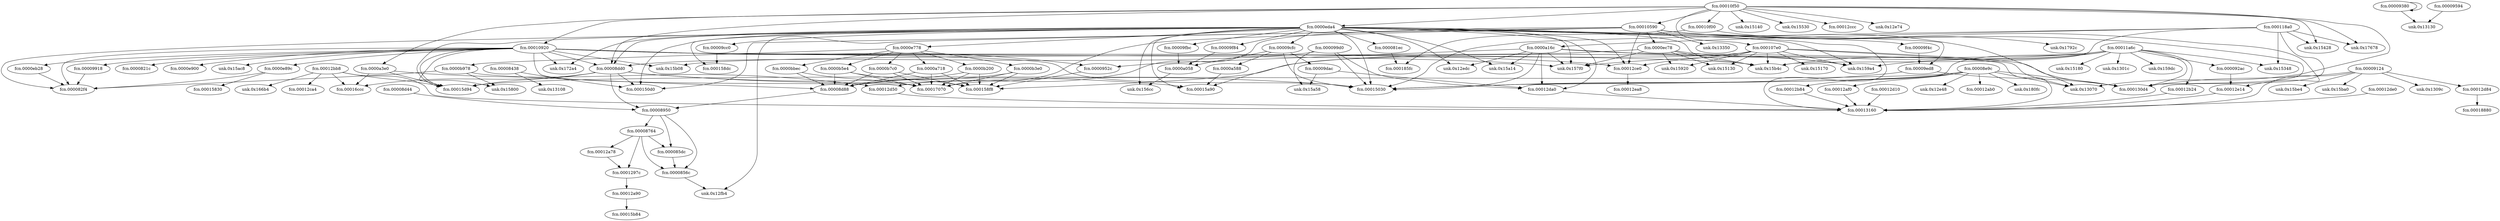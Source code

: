 digraph code {
  "0x0000856c" [label="fcn.0000856c"];
  "0x0000856c" -> "0x00012fb4";
  "0x00012fb4" [label="unk.0x12fb4"];
  "0x000085dc" [label="fcn.000085dc"];
  "0x000085dc" -> "0x0000856c";
  "0x0000856c" [label="fcn.0000856c"];
  "0x00012a78" [label="fcn.00012a78"];
  "0x00012a78" -> "0x0001297c";
  "0x0001297c" [label="fcn.0001297c"];
  "0x0001297c" [label="fcn.0001297c"];
  "0x0001297c" -> "0x00012a90";
  "0x00012a90" [label="fcn.00012a90"];
  "0x00012a90" [label="fcn.00012a90"];
  "0x00012a90" -> "0x00015b84";
  "0x00015b84" [label="fcn.00015b84"];
  "0x00008764" [label="fcn.00008764"];
  "0x00008764" -> "0x000085dc";
  "0x000085dc" [label="fcn.000085dc"];
  "0x00008764" -> "0x00012a78";
  "0x00012a78" [label="fcn.00012a78"];
  "0x00008764" -> "0x0001297c";
  "0x0001297c" [label="fcn.0001297c"];
  "0x00008764" -> "0x0000856c";
  "0x0000856c" [label="fcn.0000856c"];
  "0x00008950" [label="fcn.00008950"];
  "0x00008950" -> "0x000085dc";
  "0x000085dc" [label="fcn.000085dc"];
  "0x00008950" -> "0x00008764";
  "0x00008764" [label="fcn.00008764"];
  "0x00008950" -> "0x0000856c";
  "0x0000856c" [label="fcn.0000856c"];
  "0x00012b84" [label="fcn.00012b84"];
  "0x00012b84" -> "0x00013160";
  "0x00013160" [label="fcn.00013160"];
  "0x00012af0" [label="fcn.00012af0"];
  "0x00012af0" -> "0x00013160";
  "0x00013160" [label="fcn.00013160"];
  "0x00012d84" [label="fcn.00012d84"];
  "0x00012d84" -> "0x00018880";
  "0x00018880" [label="fcn.00018880"];
  "0x00012e14" [label="fcn.00012e14"];
  "0x00012e14" -> "0x00013160";
  "0x00013160" [label="fcn.00013160"];
  "0x00009380" [label="fcn.00009380"];
  "0x00009380" -> "0x00009380";
  "0x00009380" [label="fcn.00009380"];
  "0x00009380" -> "0x00013130";
  "0x00013130" [label="unk.0x13130"];
  "0x00012b24" [label="fcn.00012b24"];
  "0x00012b24" -> "0x00013160";
  "0x00013160" [label="fcn.00013160"];
  "0x00009594" [label="fcn.00009594"];
  "0x00009594" -> "0x00013130";
  "0x00013130" [label="unk.0x13130"];
  "0x000092ac" [label="fcn.000092ac"];
  "0x000092ac" -> "0x00012e14";
  "0x00012e14" [label="fcn.00012e14"];
  "0x00012da0" [label="fcn.00012da0"];
  "0x00012da0" -> "0x00013160";
  "0x00013160" [label="fcn.00013160"];
  "0x00008dd0" [label="fcn.00008dd0"];
  "0x00008dd0" -> "0x00015d94";
  "0x00015d94" [label="fcn.00015d94"];
  "0x00008dd0" -> "0x00015030";
  "0x00015030" [label="fcn.00015030"];
  "0x00008dd0" -> "0x00008950";
  "0x00008950" [label="fcn.00008950"];
  "0x00008dd0" -> "0x000150d0";
  "0x000150d0" [label="fcn.000150d0"];
  "0x00008dd0" -> "0x00015a90";
  "0x00015a90" [label="fcn.00015a90"];
  "0x00008dd0" -> "0x00016ccc";
  "0x00016ccc" [label="fcn.00016ccc"];
  "0x00009dac" [label="fcn.00009dac"];
  "0x00009dac" -> "0x00012da0";
  "0x00012da0" [label="fcn.00012da0"];
  "0x00009dac" -> "0x00015a58";
  "0x00015a58" [label="unk.0x15a58"];
  "0x0000a588" [label="fcn.0000a588"];
  "0x0000a588" -> "0x00015a90";
  "0x00015a90" [label="fcn.00015a90"];
  "0x0000a058" [label="fcn.0000a058"];
  "0x0000a058" -> "0x000156cc";
  "0x000156cc" [label="unk.0x156cc"];
  "0x00009ed8" [label="fcn.00009ed8"];
  "0x00009ed8" -> "0x000130d4";
  "0x000130d4" [label="fcn.000130d4"];
  "0x00009ed8" -> "0x00015030";
  "0x00015030" [label="fcn.00015030"];
  "0x00009f84" [label="fcn.00009f84"];
  "0x00009f84" -> "0x0000a058";
  "0x0000a058" [label="fcn.0000a058"];
  "0x00009fbc" [label="fcn.00009fbc"];
  "0x00009fbc" -> "0x0000a058";
  "0x0000a058" [label="fcn.0000a058"];
  "0x0000952c" [label="fcn.0000952c"];
  "0x0000952c" -> "0x000158f8";
  "0x000158f8" [label="fcn.000158f8"];
  "0x00012d50" [label="fcn.00012d50"];
  "0x00012d50" -> "0x00013160";
  "0x00013160" [label="fcn.00013160"];
  "0x00008d88" [label="fcn.00008d88"];
  "0x00008d88" -> "0x00008950";
  "0x00008950" [label="fcn.00008950"];
  "0x0000a718" [label="fcn.0000a718"];
  "0x0000a718" -> "0x00017070";
  "0x00017070" [label="fcn.00017070"];
  "0x0000a718" -> "0x00008d88";
  "0x00008d88" [label="fcn.00008d88"];
  "0x0000a718" -> "0x000158f8";
  "0x000158f8" [label="fcn.000158f8"];
  "0x0000b200" [label="fcn.0000b200"];
  "0x0000b200" -> "0x00017070";
  "0x00017070" [label="fcn.00017070"];
  "0x0000b200" -> "0x00008d88";
  "0x00008d88" [label="fcn.00008d88"];
  "0x0000b200" -> "0x000158f8";
  "0x000158f8" [label="fcn.000158f8"];
  "0x0000b3e0" [label="fcn.0000b3e0"];
  "0x0000b3e0" -> "0x00017070";
  "0x00017070" [label="fcn.00017070"];
  "0x0000b3e0" -> "0x00008d88";
  "0x00008d88" [label="fcn.00008d88"];
  "0x0000b3e0" -> "0x000158f8";
  "0x000158f8" [label="fcn.000158f8"];
  "0x0000b5e4" [label="fcn.0000b5e4"];
  "0x0000b5e4" -> "0x00017070";
  "0x00017070" [label="fcn.00017070"];
  "0x0000b5e4" -> "0x00008d88";
  "0x00008d88" [label="fcn.00008d88"];
  "0x0000b5e4" -> "0x000158f8";
  "0x000158f8" [label="fcn.000158f8"];
  "0x0000b7c0" [label="fcn.0000b7c0"];
  "0x0000b7c0" -> "0x00017070";
  "0x00017070" [label="fcn.00017070"];
  "0x0000b7c0" -> "0x00008d88";
  "0x00008d88" [label="fcn.00008d88"];
  "0x0000b7c0" -> "0x000158f8";
  "0x000158f8" [label="fcn.000158f8"];
  "0x0000bbec" [label="fcn.0000bbec"];
  "0x0000bbec" -> "0x00017070";
  "0x00017070" [label="fcn.00017070"];
  "0x0000bbec" -> "0x00008d88";
  "0x00008d88" [label="fcn.00008d88"];
  "0x0000b978" [label="fcn.0000b978"];
  "0x0000b978" -> "0x000082f4";
  "0x000082f4" [label="fcn.000082f4"];
  "0x0000b978" -> "0x00008d88";
  "0x00008d88" [label="fcn.00008d88"];
  "0x0000b978" -> "0x00015800";
  "0x00015800" [label="unk.0x15800"];
  "0x00012ce0" [label="fcn.00012ce0"];
  "0x00012ce0" -> "0x00012ea8";
  "0x00012ea8" [label="fcn.00012ea8"];
  "0x0000e778" [label="fcn.0000e778"];
  "0x0000e778" -> "0x0000a718";
  "0x0000a718" [label="fcn.0000a718"];
  "0x0000e778" -> "0x0000b200";
  "0x0000b200" [label="fcn.0000b200"];
  "0x0000e778" -> "0x0000b3e0";
  "0x0000b3e0" [label="fcn.0000b3e0"];
  "0x0000e778" -> "0x0000b5e4";
  "0x0000b5e4" [label="fcn.0000b5e4"];
  "0x0000e778" -> "0x0000b7c0";
  "0x0000b7c0" [label="fcn.0000b7c0"];
  "0x0000e778" -> "0x0000bbec";
  "0x0000bbec" [label="fcn.0000bbec"];
  "0x0000e778" -> "0x0000b978";
  "0x0000b978" [label="fcn.0000b978"];
  "0x00009f4c" [label="fcn.00009f4c"];
  "0x00009f4c" -> "0x00009ed8";
  "0x00009ed8" [label="fcn.00009ed8"];
  "0x00009cfc" [label="fcn.00009cfc"];
  "0x00009cfc" -> "0x00015030";
  "0x00015030" [label="fcn.00015030"];
  "0x00009cfc" -> "0x00009dac";
  "0x00009dac" [label="fcn.00009dac"];
  "0x00009cfc" -> "0x0000a588";
  "0x0000a588" [label="fcn.0000a588"];
  "0x00009cfc" -> "0x0000a058";
  "0x0000a058" [label="fcn.0000a058"];
  "0x000081ec" [label="fcn.000081ec"];
  "0x000081ec" -> "0x000185fc";
  "0x000185fc" [label="fcn.000185fc"];
  "0x00009cc0" [label="fcn.00009cc0"];
  "0x00009cc0" -> "0x000158dc";
  "0x000158dc" [label="fcn.000158dc"];
  "0x0000ec78" [label="fcn.0000ec78"];
  "0x0000ec78" -> "0x00015920";
  "0x00015920" [label="unk.0x15920"];
  "0x0000ec78" -> "0x00015130";
  "0x00015130" [label="unk.0x15130"];
  "0x0000ec78" -> "0x000157f0";
  "0x000157f0" [label="unk.0x157f0"];
  "0x0000ec78" -> "0x00015b4c";
  "0x00015b4c" [label="unk.0x15b4c"];
  "0x0000ec78" -> "0x00015b08";
  "0x00015b08" [label="unk.0x15b08"];
  "0x0000ec78" -> "0x000159a4";
  "0x000159a4" [label="unk.0x159a4"];
  "0x00009918" [label="fcn.00009918"];
  "0x00009918" -> "0x000082f4";
  "0x000082f4" [label="fcn.000082f4"];
  "0x0000e89c" [label="fcn.0000e89c"];
  "0x0000e89c" -> "0x00015830";
  "0x00015830" [label="fcn.00015830"];
  "0x0000e89c" -> "0x000082f4";
  "0x000082f4" [label="fcn.000082f4"];
  "0x0000eb28" [label="fcn.0000eb28"];
  "0x0000eb28" -> "0x000082f4";
  "0x000082f4" [label="fcn.000082f4"];
  "0x0000a3e0" [label="fcn.0000a3e0"];
  "0x0000a3e0" -> "0x00012d50";
  "0x00012d50" [label="fcn.00012d50"];
  "0x0000a3e0" -> "0x00015d94";
  "0x00015d94" [label="fcn.00015d94"];
  "0x0000a3e0" -> "0x00016ccc";
  "0x00016ccc" [label="fcn.00016ccc"];
  "0x0000eda4" [label="fcn.0000eda4"];
  "0x0000eda4" -> "0x00012ce0";
  "0x00012ce0" [label="fcn.00012ce0"];
  "0x0000eda4" -> "0x000082f4";
  "0x000082f4" [label="fcn.000082f4"];
  "0x0000eda4" -> "0x000172a4";
  "0x000172a4" [label="unk.0x172a4"];
  "0x0000eda4" -> "0x000157f0";
  "0x000157f0" [label="unk.0x157f0"];
  "0x0000eda4" -> "0x00015030";
  "0x00015030" [label="fcn.00015030"];
  "0x0000eda4" -> "0x00015d94";
  "0x00015d94" [label="fcn.00015d94"];
  "0x0000eda4" -> "0x0000e778";
  "0x0000e778" [label="fcn.0000e778"];
  "0x0000eda4" -> "0x00015b4c";
  "0x00015b4c" [label="unk.0x15b4c"];
  "0x0000eda4" -> "0x00012edc";
  "0x00012edc" [label="unk.0x12edc"];
  "0x0000eda4" -> "0x000159a4";
  "0x000159a4" [label="unk.0x159a4"];
  "0x0000eda4" -> "0x00013160";
  "0x00013160" [label="fcn.00013160"];
  "0x0000eda4" -> "0x00009f4c";
  "0x00009f4c" [label="fcn.00009f4c"];
  "0x0000eda4" -> "0x00009ed8";
  "0x00009ed8" [label="fcn.00009ed8"];
  "0x0000eda4" -> "0x00012da0";
  "0x00012da0" [label="fcn.00012da0"];
  "0x0000eda4" -> "0x00015a14";
  "0x00015a14" [label="unk.0x15a14"];
  "0x0000eda4" -> "0x00009cfc";
  "0x00009cfc" [label="fcn.00009cfc"];
  "0x0000eda4" -> "0x00009fbc";
  "0x00009fbc" [label="fcn.00009fbc"];
  "0x0000eda4" -> "0x000150d0";
  "0x000150d0" [label="fcn.000150d0"];
  "0x0000eda4" -> "0x00015a90";
  "0x00015a90" [label="fcn.00015a90"];
  "0x0000eda4" -> "0x00009f84";
  "0x00009f84" [label="fcn.00009f84"];
  "0x0000eda4" -> "0x000081ec";
  "0x000081ec" [label="fcn.000081ec"];
  "0x0000eda4" -> "0x00009cc0";
  "0x00009cc0" [label="fcn.00009cc0"];
  "0x0000eda4" -> "0x00008dd0";
  "0x00008dd0" [label="fcn.00008dd0"];
  "0x0000eda4" -> "0x000156cc";
  "0x000156cc" [label="unk.0x156cc"];
  "0x0000eda4" -> "0x000158dc";
  "0x000158dc" [label="fcn.000158dc"];
  "0x00010f00" [label="fcn.00010f00"];
  "0x00010f00" -> "0x000185fc";
  "0x000185fc" [label="fcn.000185fc"];
  "0x00010f00" -> "0x0001792c";
  "0x0001792c" [label="unk.0x1792c"];
  "0x00010590" [label="fcn.00010590"];
  "0x00010590" -> "0x00012ce0";
  "0x00012ce0" [label="fcn.00012ce0"];
  "0x00010590" -> "0x00017070";
  "0x00017070" [label="fcn.00017070"];
  "0x00010590" -> "0x00013350";
  "0x00013350" [label="unk.0x13350"];
  "0x00010590" -> "0x00012d50";
  "0x00012d50" [label="fcn.00012d50"];
  "0x00010590" -> "0x0000ec78";
  "0x0000ec78" [label="fcn.0000ec78"];
  "0x00010590" -> "0x000150d0";
  "0x000150d0" [label="fcn.000150d0"];
  "0x00010590" -> "0x00012fb4";
  "0x00012fb4" [label="unk.0x12fb4"];
  "0x00010590" -> "0x00012e14";
  "0x00012e14" [label="fcn.00012e14"];
  "0x00010590" -> "0x000130d4";
  "0x000130d4" [label="fcn.000130d4"];
  "0x00010590" -> "0x00013070";
  "0x00013070" [label="unk.0x13070"];
  "0x00010920" [label="fcn.00010920"];
  "0x00010920" -> "0x000082f4";
  "0x000082f4" [label="fcn.000082f4"];
  "0x00010920" -> "0x000157f0";
  "0x000157f0" [label="unk.0x157f0"];
  "0x00010920" -> "0x0000952c";
  "0x0000952c" [label="fcn.0000952c"];
  "0x00010920" -> "0x00015030";
  "0x00015030" [label="fcn.00015030"];
  "0x00010920" -> "0x00015b4c";
  "0x00015b4c" [label="unk.0x15b4c"];
  "0x00010920" -> "0x00008dd0";
  "0x00008dd0" [label="fcn.00008dd0"];
  "0x00010920" -> "0x00015d94";
  "0x00015d94" [label="fcn.00015d94"];
  "0x00010920" -> "0x00009918";
  "0x00009918" [label="fcn.00009918"];
  "0x00010920" -> "0x00012ce0";
  "0x00012ce0" [label="fcn.00012ce0"];
  "0x00010920" -> "0x00015ac8";
  "0x00015ac8" [label="unk.0x15ac8"];
  "0x00010920" -> "0x00015b08";
  "0x00015b08" [label="unk.0x15b08"];
  "0x00010920" -> "0x000172a4";
  "0x000172a4" [label="unk.0x172a4"];
  "0x00010920" -> "0x00017070";
  "0x00017070" [label="fcn.00017070"];
  "0x00010920" -> "0x0000821c";
  "0x0000821c" [label="fcn.0000821c"];
  "0x00010920" -> "0x0000e89c";
  "0x0000e89c" [label="fcn.0000e89c"];
  "0x00010920" -> "0x00015800";
  "0x00015800" [label="unk.0x15800"];
  "0x00010920" -> "0x0000eb28";
  "0x0000eb28" [label="fcn.0000eb28"];
  "0x00010920" -> "0x0000e900";
  "0x0000e900" [label="fcn.0000e900"];
  "0x000107e0" [label="fcn.000107e0"];
  "0x000107e0" -> "0x00015b4c";
  "0x00015b4c" [label="unk.0x15b4c"];
  "0x000107e0" -> "0x00012ce0";
  "0x00012ce0" [label="fcn.00012ce0"];
  "0x000107e0" -> "0x00015920";
  "0x00015920" [label="unk.0x15920"];
  "0x000107e0" -> "0x00015170";
  "0x00015170" [label="unk.0x15170"];
  "0x000107e0" -> "0x00015130";
  "0x00015130" [label="unk.0x15130"];
  "0x000107e0" -> "0x00015a90";
  "0x00015a90" [label="fcn.00015a90"];
  "0x000107e0" -> "0x000159a4";
  "0x000159a4" [label="unk.0x159a4"];
  "0x000107e0" -> "0x000130d4";
  "0x000130d4" [label="fcn.000130d4"];
  "0x000107e0" -> "0x00013070";
  "0x00013070" [label="unk.0x13070"];
  "0x0000a16c" [label="fcn.0000a16c"];
  "0x0000a16c" -> "0x00012edc";
  "0x00012edc" [label="unk.0x12edc"];
  "0x0000a16c" -> "0x000157f0";
  "0x000157f0" [label="unk.0x157f0"];
  "0x0000a16c" -> "0x0000952c";
  "0x0000952c" [label="fcn.0000952c"];
  "0x0000a16c" -> "0x00015030";
  "0x00015030" [label="fcn.00015030"];
  "0x0000a16c" -> "0x000159a4";
  "0x000159a4" [label="unk.0x159a4"];
  "0x0000a16c" -> "0x00013160";
  "0x00013160" [label="fcn.00013160"];
  "0x0000a16c" -> "0x00012da0";
  "0x00012da0" [label="fcn.00012da0"];
  "0x0000a16c" -> "0x00015a14";
  "0x00015a14" [label="unk.0x15a14"];
  "0x00012d10" [label="fcn.00012d10"];
  "0x00012d10" -> "0x00013160";
  "0x00013160" [label="fcn.00013160"];
  "0x00012bb8" [label="fcn.00012bb8"];
  "0x00012bb8" -> "0x00013160";
  "0x00013160" [label="fcn.00013160"];
  "0x00012bb8" -> "0x00012ca4";
  "0x00012ca4" [label="fcn.00012ca4"];
  "0x00012bb8" -> "0x00015d94";
  "0x00015d94" [label="fcn.00015d94"];
  "0x00012bb8" -> "0x000166b4";
  "0x000166b4" [label="unk.0x166b4"];
  "0x00012bb8" -> "0x00016ccc";
  "0x00016ccc" [label="fcn.00016ccc"];
  "0x00011a6c" [label="fcn.00011a6c"];
  "0x00011a6c" -> "0x00015b4c";
  "0x00015b4c" [label="unk.0x15b4c"];
  "0x00011a6c" -> "0x00015030";
  "0x00015030" [label="fcn.00015030"];
  "0x00011a6c" -> "0x000158f8";
  "0x000158f8" [label="fcn.000158f8"];
  "0x00011a6c" -> "0x000157f0";
  "0x000157f0" [label="unk.0x157f0"];
  "0x00011a6c" -> "0x000159a4";
  "0x000159a4" [label="unk.0x159a4"];
  "0x00011a6c" -> "0x000159dc";
  "0x000159dc" [label="unk.0x159dc"];
  "0x00011a6c" -> "0x00012b24";
  "0x00012b24" [label="fcn.00012b24"];
  "0x00011a6c" -> "0x00015180";
  "0x00015180" [label="unk.0x15180"];
  "0x00011a6c" -> "0x000092ac";
  "0x000092ac" [label="fcn.000092ac"];
  "0x00011a6c" -> "0x000130d4";
  "0x000130d4" [label="fcn.000130d4"];
  "0x00011a6c" -> "0x00015348";
  "0x00015348" [label="unk.0x15348"];
  "0x00011a6c" -> "0x0001301c";
  "0x0001301c" [label="unk.0x1301c"];
  "0x00008d44" [label="fcn.00008d44"];
  "0x00008d44" -> "0x00008950";
  "0x00008950" [label="fcn.00008950"];
  "0x00012de0" [label="fcn.00012de0"];
  "0x00012de0" -> "0x00013160";
  "0x00013160" [label="fcn.00013160"];
  "0x000118a0" [label="fcn.000118a0"];
  "0x000118a0" -> "0x00015030";
  "0x00015030" [label="fcn.00015030"];
  "0x000118a0" -> "0x000130d4";
  "0x000130d4" [label="fcn.000130d4"];
  "0x000118a0" -> "0x00015348";
  "0x00015348" [label="unk.0x15348"];
  "0x000118a0" -> "0x00015428";
  "0x00015428" [label="unk.0x15428"];
  "0x000118a0" -> "0x00017678";
  "0x00017678" [label="unk.0x17678"];
  "0x000118a0" -> "0x00015b4c";
  "0x00015b4c" [label="unk.0x15b4c"];
  "0x000118a0" -> "0x0000a16c";
  "0x0000a16c" [label="fcn.0000a16c"];
  "0x00008438" [label="fcn.00008438"];
  "0x00008438" -> "0x000150d0";
  "0x000150d0" [label="fcn.000150d0"];
  "0x00008438" -> "0x00013108";
  "0x00013108" [label="unk.0x13108"];
  "0x00008e9c" [label="fcn.00008e9c"];
  "0x00008e9c" -> "0x00012b84";
  "0x00012b84" [label="fcn.00012b84"];
  "0x00008e9c" -> "0x00012e48";
  "0x00012e48" [label="unk.0x12e48"];
  "0x00008e9c" -> "0x00015d94";
  "0x00015d94" [label="fcn.00015d94"];
  "0x00008e9c" -> "0x00015030";
  "0x00015030" [label="fcn.00015030"];
  "0x00008e9c" -> "0x00012ab0";
  "0x00012ab0" [label="fcn.00012ab0"];
  "0x00008e9c" -> "0x000130d4";
  "0x000130d4" [label="fcn.000130d4"];
  "0x00008e9c" -> "0x00012af0";
  "0x00012af0" [label="fcn.00012af0"];
  "0x00008e9c" -> "0x000180fc";
  "0x000180fc" [label="unk.0x180fc"];
  "0x00008e9c" -> "0x00013070";
  "0x00013070" [label="unk.0x13070"];
  "0x00009124" [label="fcn.00009124"];
  "0x00009124" -> "0x000130d4";
  "0x000130d4" [label="fcn.000130d4"];
  "0x00009124" -> "0x00015be4";
  "0x00015be4" [label="unk.0x15be4"];
  "0x00009124" -> "0x00015ba0";
  "0x00015ba0" [label="unk.0x15ba0"];
  "0x00009124" -> "0x0001309c";
  "0x0001309c" [label="unk.0x1309c"];
  "0x00009124" -> "0x00012d84";
  "0x00012d84" [label="fcn.00012d84"];
  "0x00009124" -> "0x00013160";
  "0x00013160" [label="fcn.00013160"];
  "0x00010f50" [label="fcn.00010f50"];
  "0x00010f50" -> "0x00015140";
  "0x00015140" [label="unk.0x15140"];
  "0x00010f50" -> "0x00008dd0";
  "0x00008dd0" [label="fcn.00008dd0"];
  "0x00010f50" -> "0x00017678";
  "0x00017678" [label="unk.0x17678"];
  "0x00010f50" -> "0x0000a3e0";
  "0x0000a3e0" [label="fcn.0000a3e0"];
  "0x00010f50" -> "0x0000eda4";
  "0x0000eda4" [label="fcn.0000eda4"];
  "0x00010f50" -> "0x00013070";
  "0x00013070" [label="unk.0x13070"];
  "0x00010f50" -> "0x00010f00";
  "0x00010f00" [label="fcn.00010f00"];
  "0x00010f50" -> "0x00015428";
  "0x00015428" [label="unk.0x15428"];
  "0x00010f50" -> "0x00015530";
  "0x00015530" [label="unk.0x15530"];
  "0x00010f50" -> "0x00010590";
  "0x00010590" [label="fcn.00010590"];
  "0x00010f50" -> "0x00010920";
  "0x00010920" [label="fcn.00010920"];
  "0x00010f50" -> "0x000107e0";
  "0x000107e0" [label="fcn.000107e0"];
  "0x00010f50" -> "0x00012ccc";
  "0x00012ccc" [label="fcn.00012ccc"];
  "0x00010f50" -> "0x00012e74";
  "0x00012e74" [label="unk.0x12e74"];
  "0x000099d0" [label="fcn.000099d0"];
  "0x000099d0" -> "0x00015030";
  "0x00015030" [label="fcn.00015030"];
  "0x000099d0" -> "0x00012da0";
  "0x00012da0" [label="fcn.00012da0"];
  "0x000099d0" -> "0x00008dd0";
  "0x00008dd0" [label="fcn.00008dd0"];
  "0x000099d0" -> "0x00015a58";
  "0x00015a58" [label="unk.0x15a58"];
}
